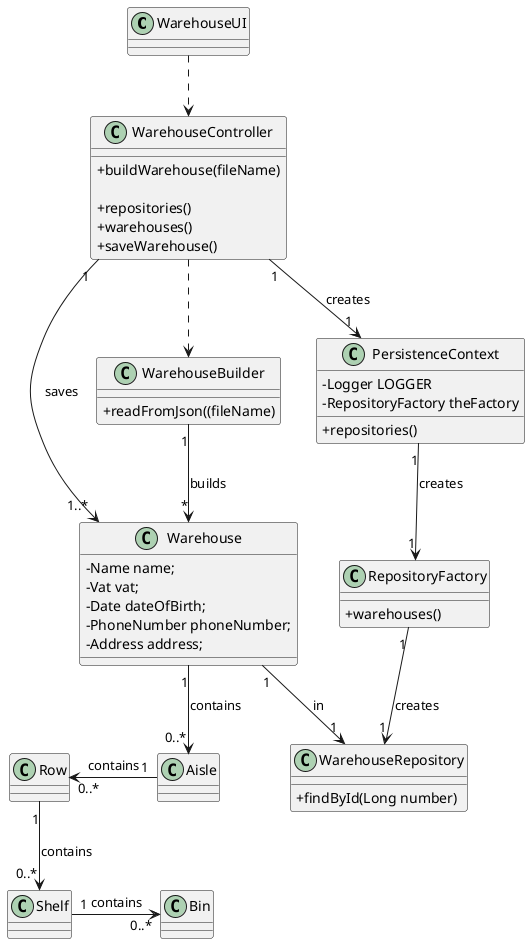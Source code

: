 @startuml
skinparam classAttributeIconSize 0

Class "WarehouseUI"{
}

Class "WarehouseController"{
+buildWarehouse(fileName)

+repositories()
+warehouses()
+saveWarehouse()
}




Class "Warehouse"{
     -Name name;
     -Vat vat;
     -Date dateOfBirth;
     -PhoneNumber phoneNumber;
     -Address address;
}







class WarehouseBuilder {
+readFromJson((fileName)
}

class PersistenceContext {
-Logger LOGGER
-RepositoryFactory theFactory
+repositories()
}

class RepositoryFactory{
+warehouses()
}

class WarehouseRepository{
+findById(Long number)
}


WarehouseUI ..> WarehouseController
WarehouseController..> WarehouseBuilder
WarehouseBuilder "1" --> "*" Warehouse : builds

Aisle "0..*" <-u- "1" Warehouse : contains
Row "0..*" <-r- "1" Aisle : contains
Shelf "0..*" <-u- "1" Row : contains
Bin "0..*" <-l- "1" Shelf : contains


"WarehouseController" "1" --> "1" "PersistenceContext" :creates


"PersistenceContext" "1" --> "1" "RepositoryFactory" :creates


"RepositoryFactory" "1" --> "1" "WarehouseRepository"  :creates

"WarehouseController" "1" --> "1..*" "Warehouse" :saves

"Warehouse" "1" --> "1" "WarehouseRepository" :in

@enduml